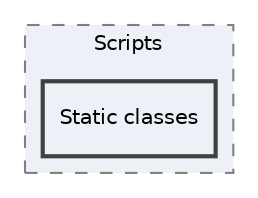 digraph "C:/Users/Guille/LatticeAssembly/Assets/Scripts/Static classes"
{
 // LATEX_PDF_SIZE
  edge [fontname="Helvetica",fontsize="10",labelfontname="Helvetica",labelfontsize="10"];
  node [fontname="Helvetica",fontsize="10",shape=record];
  compound=true
  subgraph clusterdir_8b334d4bc44019ddcb41f2eee47d37ea {
    graph [ bgcolor="#edf0f7", pencolor="grey50", style="filled,dashed,", label="Scripts", fontname="Helvetica", fontsize="10", URL="dir_8b334d4bc44019ddcb41f2eee47d37ea.html"]
  dir_23ca30a32bba3910aa1f0bdcea92eb83 [shape=box, label="Static classes", style="filled,bold,", fillcolor="#edf0f7", color="grey25", URL="dir_23ca30a32bba3910aa1f0bdcea92eb83.html"];
  }
}
